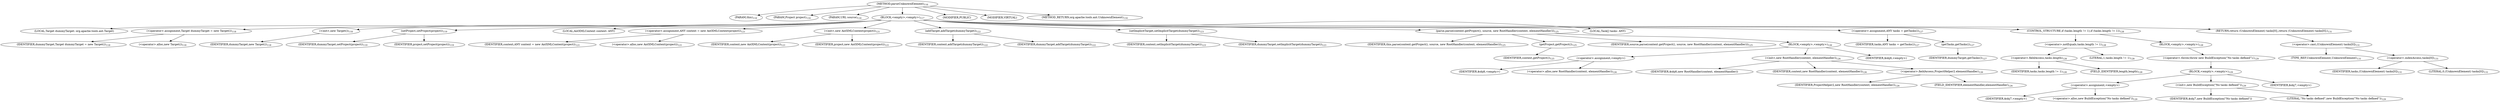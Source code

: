 digraph "parseUnknownElement" {  
"171" [label = <(METHOD,parseUnknownElement)<SUB>116</SUB>> ]
"16" [label = <(PARAM,this)<SUB>116</SUB>> ]
"172" [label = <(PARAM,Project project)<SUB>116</SUB>> ]
"173" [label = <(PARAM,URL source)<SUB>116</SUB>> ]
"174" [label = <(BLOCK,&lt;empty&gt;,&lt;empty&gt;)<SUB>117</SUB>> ]
"12" [label = <(LOCAL,Target dummyTarget: org.apache.tools.ant.Target)> ]
"175" [label = <(&lt;operator&gt;.assignment,Target dummyTarget = new Target())<SUB>118</SUB>> ]
"176" [label = <(IDENTIFIER,dummyTarget,Target dummyTarget = new Target())<SUB>118</SUB>> ]
"177" [label = <(&lt;operator&gt;.alloc,new Target())<SUB>118</SUB>> ]
"178" [label = <(&lt;init&gt;,new Target())<SUB>118</SUB>> ]
"11" [label = <(IDENTIFIER,dummyTarget,new Target())<SUB>118</SUB>> ]
"179" [label = <(setProject,setProject(project))<SUB>119</SUB>> ]
"180" [label = <(IDENTIFIER,dummyTarget,setProject(project))<SUB>119</SUB>> ]
"181" [label = <(IDENTIFIER,project,setProject(project))<SUB>119</SUB>> ]
"14" [label = <(LOCAL,AntXMLContext context: ANY)> ]
"182" [label = <(&lt;operator&gt;.assignment,ANY context = new AntXMLContext(project))<SUB>121</SUB>> ]
"183" [label = <(IDENTIFIER,context,ANY context = new AntXMLContext(project))<SUB>121</SUB>> ]
"184" [label = <(&lt;operator&gt;.alloc,new AntXMLContext(project))<SUB>121</SUB>> ]
"185" [label = <(&lt;init&gt;,new AntXMLContext(project))<SUB>121</SUB>> ]
"13" [label = <(IDENTIFIER,context,new AntXMLContext(project))<SUB>121</SUB>> ]
"186" [label = <(IDENTIFIER,project,new AntXMLContext(project))<SUB>121</SUB>> ]
"187" [label = <(addTarget,addTarget(dummyTarget))<SUB>122</SUB>> ]
"188" [label = <(IDENTIFIER,context,addTarget(dummyTarget))<SUB>122</SUB>> ]
"189" [label = <(IDENTIFIER,dummyTarget,addTarget(dummyTarget))<SUB>122</SUB>> ]
"190" [label = <(setImplicitTarget,setImplicitTarget(dummyTarget))<SUB>123</SUB>> ]
"191" [label = <(IDENTIFIER,context,setImplicitTarget(dummyTarget))<SUB>123</SUB>> ]
"192" [label = <(IDENTIFIER,dummyTarget,setImplicitTarget(dummyTarget))<SUB>123</SUB>> ]
"193" [label = <(parse,parse(context.getProject(), source, new RootHandler(context, elementHandler)))<SUB>125</SUB>> ]
"15" [label = <(IDENTIFIER,this,parse(context.getProject(), source, new RootHandler(context, elementHandler)))<SUB>125</SUB>> ]
"194" [label = <(getProject,getProject())<SUB>125</SUB>> ]
"195" [label = <(IDENTIFIER,context,getProject())<SUB>125</SUB>> ]
"196" [label = <(IDENTIFIER,source,parse(context.getProject(), source, new RootHandler(context, elementHandler)))<SUB>125</SUB>> ]
"197" [label = <(BLOCK,&lt;empty&gt;,&lt;empty&gt;)<SUB>126</SUB>> ]
"198" [label = <(&lt;operator&gt;.assignment,&lt;empty&gt;)> ]
"199" [label = <(IDENTIFIER,$obj6,&lt;empty&gt;)> ]
"200" [label = <(&lt;operator&gt;.alloc,new RootHandler(context, elementHandler))<SUB>126</SUB>> ]
"201" [label = <(&lt;init&gt;,new RootHandler(context, elementHandler))<SUB>126</SUB>> ]
"202" [label = <(IDENTIFIER,$obj6,new RootHandler(context, elementHandler))> ]
"203" [label = <(IDENTIFIER,context,new RootHandler(context, elementHandler))<SUB>126</SUB>> ]
"204" [label = <(&lt;operator&gt;.fieldAccess,ProjectHelper2.elementHandler)<SUB>126</SUB>> ]
"205" [label = <(IDENTIFIER,ProjectHelper2,new RootHandler(context, elementHandler))<SUB>126</SUB>> ]
"206" [label = <(FIELD_IDENTIFIER,elementHandler,elementHandler)<SUB>126</SUB>> ]
"207" [label = <(IDENTIFIER,$obj6,&lt;empty&gt;)> ]
"208" [label = <(LOCAL,Task[] tasks: ANY)> ]
"209" [label = <(&lt;operator&gt;.assignment,ANY tasks = getTasks())<SUB>127</SUB>> ]
"210" [label = <(IDENTIFIER,tasks,ANY tasks = getTasks())<SUB>127</SUB>> ]
"211" [label = <(getTasks,getTasks())<SUB>127</SUB>> ]
"212" [label = <(IDENTIFIER,dummyTarget,getTasks())<SUB>127</SUB>> ]
"213" [label = <(CONTROL_STRUCTURE,if (tasks.length != 1),if (tasks.length != 1))<SUB>128</SUB>> ]
"214" [label = <(&lt;operator&gt;.notEquals,tasks.length != 1)<SUB>128</SUB>> ]
"215" [label = <(&lt;operator&gt;.fieldAccess,tasks.length)<SUB>128</SUB>> ]
"216" [label = <(IDENTIFIER,tasks,tasks.length != 1)<SUB>128</SUB>> ]
"217" [label = <(FIELD_IDENTIFIER,length,length)<SUB>128</SUB>> ]
"218" [label = <(LITERAL,1,tasks.length != 1)<SUB>128</SUB>> ]
"219" [label = <(BLOCK,&lt;empty&gt;,&lt;empty&gt;)<SUB>128</SUB>> ]
"220" [label = <(&lt;operator&gt;.throw,throw new BuildException(&quot;No tasks defined&quot;);)<SUB>129</SUB>> ]
"221" [label = <(BLOCK,&lt;empty&gt;,&lt;empty&gt;)<SUB>129</SUB>> ]
"222" [label = <(&lt;operator&gt;.assignment,&lt;empty&gt;)> ]
"223" [label = <(IDENTIFIER,$obj7,&lt;empty&gt;)> ]
"224" [label = <(&lt;operator&gt;.alloc,new BuildException(&quot;No tasks defined&quot;))<SUB>129</SUB>> ]
"225" [label = <(&lt;init&gt;,new BuildException(&quot;No tasks defined&quot;))<SUB>129</SUB>> ]
"226" [label = <(IDENTIFIER,$obj7,new BuildException(&quot;No tasks defined&quot;))> ]
"227" [label = <(LITERAL,&quot;No tasks defined&quot;,new BuildException(&quot;No tasks defined&quot;))<SUB>129</SUB>> ]
"228" [label = <(IDENTIFIER,$obj7,&lt;empty&gt;)> ]
"229" [label = <(RETURN,return (UnknownElement) tasks[0];,return (UnknownElement) tasks[0];)<SUB>131</SUB>> ]
"230" [label = <(&lt;operator&gt;.cast,(UnknownElement) tasks[0])<SUB>131</SUB>> ]
"231" [label = <(TYPE_REF,UnknownElement,UnknownElement)<SUB>131</SUB>> ]
"232" [label = <(&lt;operator&gt;.indexAccess,tasks[0])<SUB>131</SUB>> ]
"233" [label = <(IDENTIFIER,tasks,(UnknownElement) tasks[0])<SUB>131</SUB>> ]
"234" [label = <(LITERAL,0,(UnknownElement) tasks[0])<SUB>131</SUB>> ]
"235" [label = <(MODIFIER,PUBLIC)> ]
"236" [label = <(MODIFIER,VIRTUAL)> ]
"237" [label = <(METHOD_RETURN,org.apache.tools.ant.UnknownElement)<SUB>116</SUB>> ]
  "171" -> "16" 
  "171" -> "172" 
  "171" -> "173" 
  "171" -> "174" 
  "171" -> "235" 
  "171" -> "236" 
  "171" -> "237" 
  "174" -> "12" 
  "174" -> "175" 
  "174" -> "178" 
  "174" -> "179" 
  "174" -> "14" 
  "174" -> "182" 
  "174" -> "185" 
  "174" -> "187" 
  "174" -> "190" 
  "174" -> "193" 
  "174" -> "208" 
  "174" -> "209" 
  "174" -> "213" 
  "174" -> "229" 
  "175" -> "176" 
  "175" -> "177" 
  "178" -> "11" 
  "179" -> "180" 
  "179" -> "181" 
  "182" -> "183" 
  "182" -> "184" 
  "185" -> "13" 
  "185" -> "186" 
  "187" -> "188" 
  "187" -> "189" 
  "190" -> "191" 
  "190" -> "192" 
  "193" -> "15" 
  "193" -> "194" 
  "193" -> "196" 
  "193" -> "197" 
  "194" -> "195" 
  "197" -> "198" 
  "197" -> "201" 
  "197" -> "207" 
  "198" -> "199" 
  "198" -> "200" 
  "201" -> "202" 
  "201" -> "203" 
  "201" -> "204" 
  "204" -> "205" 
  "204" -> "206" 
  "209" -> "210" 
  "209" -> "211" 
  "211" -> "212" 
  "213" -> "214" 
  "213" -> "219" 
  "214" -> "215" 
  "214" -> "218" 
  "215" -> "216" 
  "215" -> "217" 
  "219" -> "220" 
  "220" -> "221" 
  "221" -> "222" 
  "221" -> "225" 
  "221" -> "228" 
  "222" -> "223" 
  "222" -> "224" 
  "225" -> "226" 
  "225" -> "227" 
  "229" -> "230" 
  "230" -> "231" 
  "230" -> "232" 
  "232" -> "233" 
  "232" -> "234" 
}
